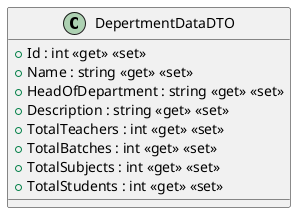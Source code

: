 @startuml
class DepertmentDataDTO {
    + Id : int <<get>> <<set>>
    + Name : string <<get>> <<set>>
    + HeadOfDepartment : string <<get>> <<set>>
    + Description : string <<get>> <<set>>
    + TotalTeachers : int <<get>> <<set>>
    + TotalBatches : int <<get>> <<set>>
    + TotalSubjects : int <<get>> <<set>>
    + TotalStudents : int <<get>> <<set>>
}
@enduml
